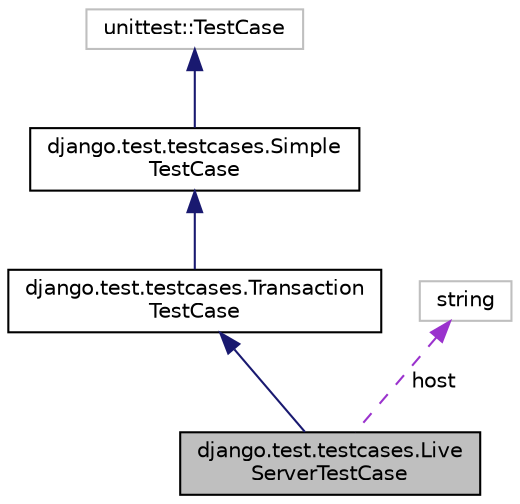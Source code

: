 digraph "django.test.testcases.LiveServerTestCase"
{
 // LATEX_PDF_SIZE
  edge [fontname="Helvetica",fontsize="10",labelfontname="Helvetica",labelfontsize="10"];
  node [fontname="Helvetica",fontsize="10",shape=record];
  Node1 [label="django.test.testcases.Live\lServerTestCase",height=0.2,width=0.4,color="black", fillcolor="grey75", style="filled", fontcolor="black",tooltip=" "];
  Node2 -> Node1 [dir="back",color="midnightblue",fontsize="10",style="solid"];
  Node2 [label="django.test.testcases.Transaction\lTestCase",height=0.2,width=0.4,color="black", fillcolor="white", style="filled",URL="$classdjango_1_1test_1_1testcases_1_1_transaction_test_case.html",tooltip=" "];
  Node3 -> Node2 [dir="back",color="midnightblue",fontsize="10",style="solid"];
  Node3 [label="django.test.testcases.Simple\lTestCase",height=0.2,width=0.4,color="black", fillcolor="white", style="filled",URL="$classdjango_1_1test_1_1testcases_1_1_simple_test_case.html",tooltip=" "];
  Node4 -> Node3 [dir="back",color="midnightblue",fontsize="10",style="solid"];
  Node4 [label="unittest::TestCase",height=0.2,width=0.4,color="grey75", fillcolor="white", style="filled",tooltip=" "];
  Node5 -> Node1 [dir="back",color="darkorchid3",fontsize="10",style="dashed",label=" host" ];
  Node5 [label="string",height=0.2,width=0.4,color="grey75", fillcolor="white", style="filled",tooltip=" "];
}
